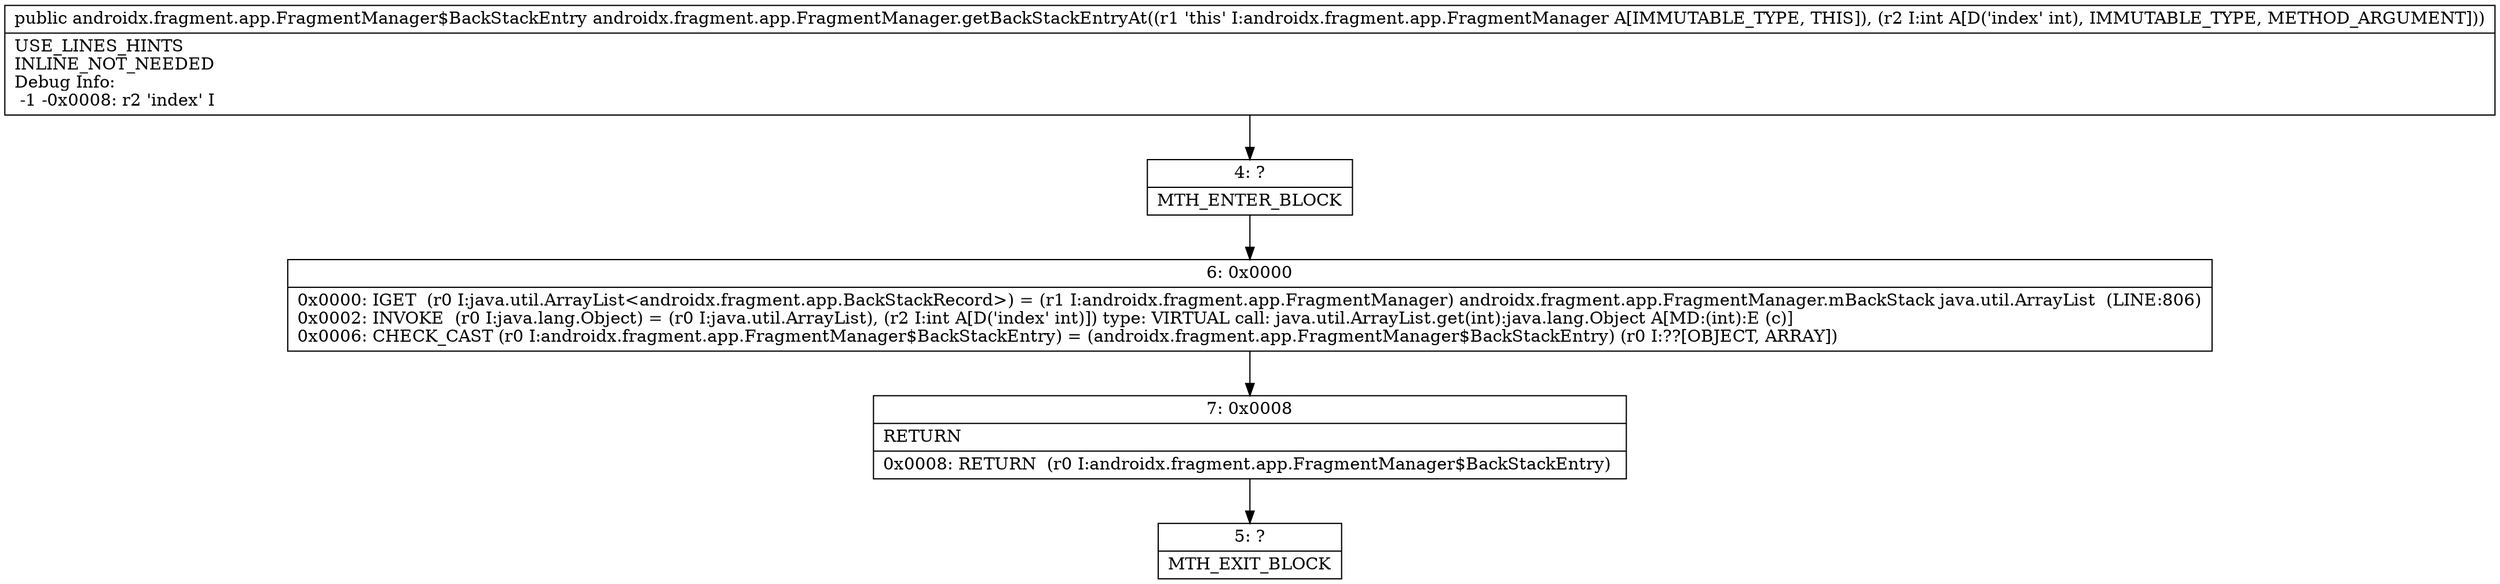 digraph "CFG forandroidx.fragment.app.FragmentManager.getBackStackEntryAt(I)Landroidx\/fragment\/app\/FragmentManager$BackStackEntry;" {
Node_4 [shape=record,label="{4\:\ ?|MTH_ENTER_BLOCK\l}"];
Node_6 [shape=record,label="{6\:\ 0x0000|0x0000: IGET  (r0 I:java.util.ArrayList\<androidx.fragment.app.BackStackRecord\>) = (r1 I:androidx.fragment.app.FragmentManager) androidx.fragment.app.FragmentManager.mBackStack java.util.ArrayList  (LINE:806)\l0x0002: INVOKE  (r0 I:java.lang.Object) = (r0 I:java.util.ArrayList), (r2 I:int A[D('index' int)]) type: VIRTUAL call: java.util.ArrayList.get(int):java.lang.Object A[MD:(int):E (c)]\l0x0006: CHECK_CAST (r0 I:androidx.fragment.app.FragmentManager$BackStackEntry) = (androidx.fragment.app.FragmentManager$BackStackEntry) (r0 I:??[OBJECT, ARRAY]) \l}"];
Node_7 [shape=record,label="{7\:\ 0x0008|RETURN\l|0x0008: RETURN  (r0 I:androidx.fragment.app.FragmentManager$BackStackEntry) \l}"];
Node_5 [shape=record,label="{5\:\ ?|MTH_EXIT_BLOCK\l}"];
MethodNode[shape=record,label="{public androidx.fragment.app.FragmentManager$BackStackEntry androidx.fragment.app.FragmentManager.getBackStackEntryAt((r1 'this' I:androidx.fragment.app.FragmentManager A[IMMUTABLE_TYPE, THIS]), (r2 I:int A[D('index' int), IMMUTABLE_TYPE, METHOD_ARGUMENT]))  | USE_LINES_HINTS\lINLINE_NOT_NEEDED\lDebug Info:\l  \-1 \-0x0008: r2 'index' I\l}"];
MethodNode -> Node_4;Node_4 -> Node_6;
Node_6 -> Node_7;
Node_7 -> Node_5;
}

